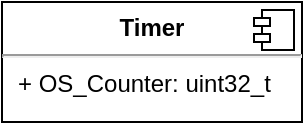 <mxfile version="14.5.0" type="github">
  <diagram name="Page-1" id="5f0bae14-7c28-e335-631c-24af17079c00">
    <mxGraphModel dx="496" dy="257" grid="1" gridSize="10" guides="1" tooltips="1" connect="1" arrows="1" fold="1" page="1" pageScale="1" pageWidth="1100" pageHeight="850" background="none" math="0" shadow="0">
      <root>
        <mxCell id="0" />
        <mxCell id="1" parent="0" />
        <mxCell id="rSj9OMTHOq_rHi-csnyR-17" value="&lt;p style=&quot;margin: 0px ; margin-top: 6px ; text-align: center&quot;&gt;&lt;b&gt;Timer&lt;/b&gt;&lt;/p&gt;&lt;hr&gt;&lt;p style=&quot;margin: 0px ; margin-left: 8px&quot;&gt;+ OS_Counter: uint32_t&lt;br&gt;&lt;/p&gt;" style="align=left;overflow=fill;html=1;dropTarget=0;container=0;" vertex="1" parent="1">
          <mxGeometry x="300" y="320" width="150" height="60" as="geometry" />
        </mxCell>
        <mxCell id="rSj9OMTHOq_rHi-csnyR-18" value="" style="shape=component;jettyWidth=8;jettyHeight=4;" vertex="1" parent="1">
          <mxGeometry x="426" y="324" width="20" height="20" as="geometry">
            <mxPoint x="-24" y="4" as="offset" />
          </mxGeometry>
        </mxCell>
      </root>
    </mxGraphModel>
  </diagram>
</mxfile>
